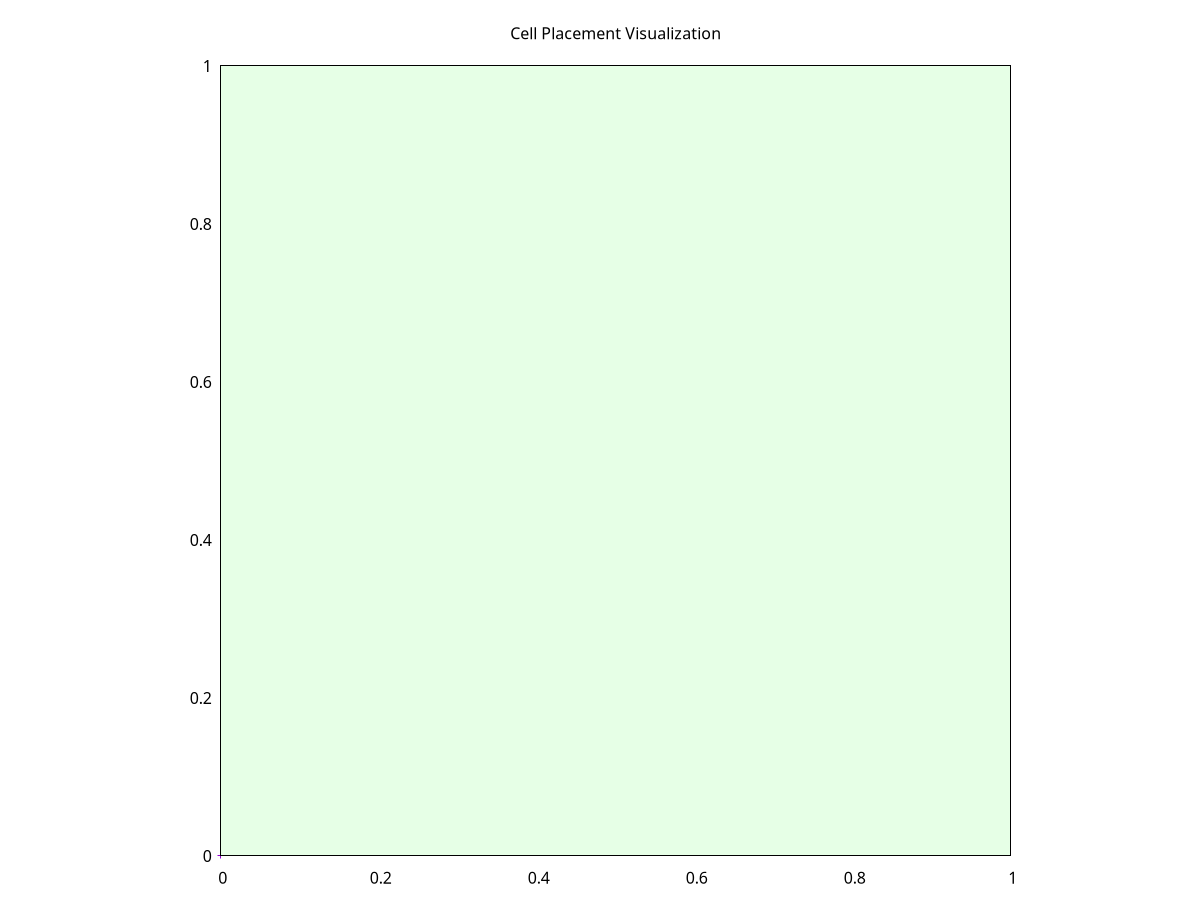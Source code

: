set terminal pngcairo size 1000,600 enhanced font 'Arial,10'
set output 'placement.png'
set title 'Cell Placement Visualization'
set size ratio -1
unset key
set xrange [0:*]
set yrange [0:*]
set style rect fs solid 0.1 noborder
set object rect from 0,0 to 10000,0 fc rgb 'gray'
set object rect from 0,2000 to 10000,2000 fc rgb 'gray'
set object rect from 0,4000 to 10000,4000 fc rgb 'gray'
set object rect from 0,6000 to 10000,6000 fc rgb 'gray'
set object rect from 0,8000 to 10000,8000 fc rgb 'gray'
set object 1 rect from 13358,7182 to 13558,9182 fc rgb 'red'
set label "Colossal" at 13360,9184 font ',8' tc rgb 'red'
set object 2 rect from 7265,11842 to 7465,13842 fc rgb 'red'
set label "Beast" at 7267,13844 font ',8' tc rgb 'red'
set object 3 rect from 3876,3684 to 4076,5684 fc rgb 'red'
set label "Attack" at 3878,5686 font ',8' tc rgb 'red'
set object 4 rect from 2483,1483 to 2683,3483 fc rgb 'red'
set label "Jaw" at 2485,3485 font ',8' tc rgb 'red'
set object 5 rect from 1069,5354 to 1269,7354 fc rgb 'red'
set label "Female" at 1071,7356 font ',8' tc rgb 'red'
set object 6 rect from -523,-367 to -323,1633 fc rgb 'red'
set label "Hammer" at -521,1635 font ',8' tc rgb 'red'
set object 7 rect from 6879,8754 to 7079,10754 fc rgb 'red'
set label "Armored" at 6881,10756 font ',8' tc rgb 'red'
set object 8 rect from 4257,2154 to 4457,4154 fc rgb 'red'
set label "Pure" at 4259,4156 font ',8' tc rgb 'red'
set object 9 rect from 9600,8000 to 9800,10000 fc rgb 'green'
set label "Colossal" at 9602,10002 font ',8' tc rgb 'green'
set object 10 rect from 7200,8000 to 7400,10000 fc rgb 'green'
set label "Beast" at 7202,10002 font ',8' tc rgb 'green'
set object 11 rect from 3800,4000 to 4000,6000 fc rgb 'green'
set label "Attack" at 3802,6002 font ',8' tc rgb 'green'
set object 12 rect from 2400,2000 to 2600,4000 fc rgb 'green'
set label "Jaw" at 2402,4002 font ',8' tc rgb 'green'
set object 13 rect from 1000,6000 to 1200,8000 fc rgb 'green'
set label "Female" at 1002,8002 font ',8' tc rgb 'green'
set object 14 rect from 0,0 to 200,2000 fc rgb 'green'
set label "Hammer" at 2,2002 font ',8' tc rgb 'green'
set object 15 rect from 6800,8000 to 7000,10000 fc rgb 'green'
set label "Armored" at 6802,10002 font ',8' tc rgb 'green'
set object 16 rect from 4200,2000 to 4400,4000 fc rgb 'green'
set label "Pure" at 4202,4002 font ',8' tc rgb 'green'
plot '-' with points notitle
0 0
e
